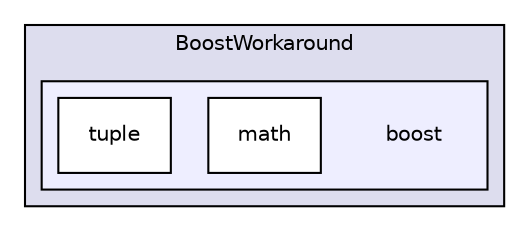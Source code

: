 digraph "assimp/assimp-3.1.1/code/BoostWorkaround/boost" {
  compound=true
  node [ fontsize="10", fontname="Helvetica"];
  edge [ labelfontsize="10", labelfontname="Helvetica"];
  subgraph clusterdir_a78c736426e6d3c04302400accc407b9 {
    graph [ bgcolor="#ddddee", pencolor="black", label="BoostWorkaround" fontname="Helvetica", fontsize="10", URL="dir_a78c736426e6d3c04302400accc407b9.html"]
  subgraph clusterdir_e84d1dfec8c34797f201b4aa93b1c5d8 {
    graph [ bgcolor="#eeeeff", pencolor="black", label="" URL="dir_e84d1dfec8c34797f201b4aa93b1c5d8.html"];
    dir_e84d1dfec8c34797f201b4aa93b1c5d8 [shape=plaintext label="boost"];
    dir_1e5320731d9c1ac764e0843c83adfce6 [shape=box label="math" color="black" fillcolor="white" style="filled" URL="dir_1e5320731d9c1ac764e0843c83adfce6.html"];
    dir_96a6ade913324d2f21787323c3123f49 [shape=box label="tuple" color="black" fillcolor="white" style="filled" URL="dir_96a6ade913324d2f21787323c3123f49.html"];
  }
  }
}
